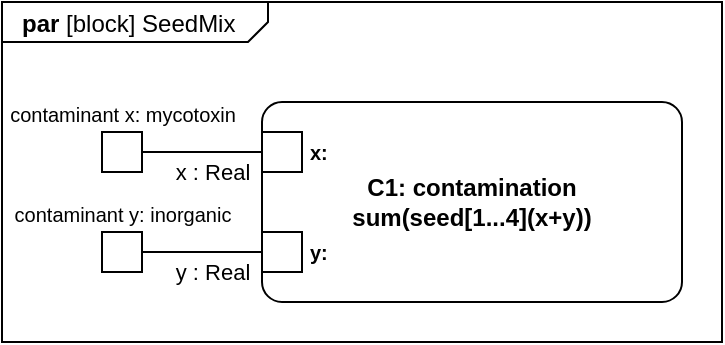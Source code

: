 <mxfile version="20.2.3" type="device"><diagram id="2Q2RPA_Fx0iCzWGz9Lfv" name="Page-1"><mxGraphModel dx="1092" dy="850" grid="1" gridSize="10" guides="1" tooltips="1" connect="1" arrows="1" fold="1" page="1" pageScale="1" pageWidth="1169" pageHeight="827" math="0" shadow="0"><root><mxCell id="0"/><mxCell id="1" parent="0"/><mxCell id="R8utckTXOrOk7I_lDAv4-4" value="&lt;p style=&quot;margin:0px;margin-top:4px;margin-left:10px;text-align:left;&quot;&gt;&lt;b&gt;par&lt;/b&gt;   [block] SeedMix&lt;/p&gt;" style="html=1;shape=mxgraph.sysml.package;labelX=133;align=left;spacingLeft=10;overflow=fill;whiteSpace=wrap;strokeWidth=1;recursiveResize=0;" vertex="1" parent="1"><mxGeometry x="225" y="170" width="360" height="170" as="geometry"/></mxCell><mxCell id="R8utckTXOrOk7I_lDAv4-5" value="C1: contamination&lt;br&gt;sum(seed[1...4](x+y))" style="strokeColor=inherit;fillColor=inherit;gradientColor=inherit;html=1;shape=mxgraph.sysml.paramDgm;fontStyle=1;whiteSpace=wrap;align=center;" vertex="1" parent="R8utckTXOrOk7I_lDAv4-4"><mxGeometry x="130" y="50" width="210" height="100" as="geometry"/></mxCell><mxCell id="R8utckTXOrOk7I_lDAv4-6" value="x:" style="html=1;resizable=0;align=left;verticalAlign=middle;labelPosition=left;verticalLabelPosition=middle;labelBackgroundColor=none;fontSize=10;spacingLeft=22;fontStyle=1;" connectable="0" vertex="1" parent="R8utckTXOrOk7I_lDAv4-5"><mxGeometry y="25" as="geometry"/></mxCell><mxCell id="R8utckTXOrOk7I_lDAv4-7" value="y:" style="html=1;resizable=0;align=left;verticalAlign=middle;labelPosition=left;verticalLabelPosition=middle;labelBackgroundColor=none;fontSize=10;spacingLeft=22;fontStyle=1;" connectable="0" vertex="1" parent="R8utckTXOrOk7I_lDAv4-5"><mxGeometry y="75" as="geometry"/></mxCell><mxCell id="R8utckTXOrOk7I_lDAv4-8" value="contaminant x: mycotoxin" style="strokeColor=inherit;fillColor=inherit;gradientColor=inherit;shape=rect;html=1;fontSize=10;verticalLabelPosition=top;verticalAlign=bottom;" vertex="1" parent="R8utckTXOrOk7I_lDAv4-4"><mxGeometry x="50" y="65" width="20" height="20" as="geometry"/></mxCell><mxCell id="R8utckTXOrOk7I_lDAv4-9" value="contaminant y: inorganic" style="strokeColor=inherit;fillColor=inherit;gradientColor=inherit;shape=rect;html=1;fontSize=10;verticalLabelPosition=top;verticalAlign=bottom;" vertex="1" parent="R8utckTXOrOk7I_lDAv4-4"><mxGeometry x="50" y="115" width="20" height="20" as="geometry"/></mxCell><mxCell id="R8utckTXOrOk7I_lDAv4-10" value="" style="strokeColor=inherit;fillColor=inherit;gradientColor=inherit;endArrow=none;html=1;edgeStyle=none;exitY=0.25;exitX=0;entryY=0.5;entryX=1;rounded=0;" edge="1" parent="R8utckTXOrOk7I_lDAv4-4" source="R8utckTXOrOk7I_lDAv4-5" target="R8utckTXOrOk7I_lDAv4-8"><mxGeometry x="1" relative="1" as="geometry"/></mxCell><mxCell id="R8utckTXOrOk7I_lDAv4-12" value="x : Real" style="edgeLabel;html=1;align=center;verticalAlign=middle;resizable=0;points=[];" vertex="1" connectable="0" parent="R8utckTXOrOk7I_lDAv4-10"><mxGeometry x="0.367" relative="1" as="geometry"><mxPoint x="16" y="10" as="offset"/></mxGeometry></mxCell><mxCell id="R8utckTXOrOk7I_lDAv4-11" value="" style="strokeColor=inherit;fillColor=inherit;gradientColor=inherit;endArrow=none;html=1;edgeStyle=none;exitY=0.75;exitX=0;entryY=0.5;entryX=1;rounded=0;" edge="1" parent="R8utckTXOrOk7I_lDAv4-4" source="R8utckTXOrOk7I_lDAv4-5" target="R8utckTXOrOk7I_lDAv4-9"><mxGeometry x="1" relative="1" as="geometry"/></mxCell><mxCell id="R8utckTXOrOk7I_lDAv4-13" value="y : Real" style="edgeLabel;html=1;align=center;verticalAlign=middle;resizable=0;points=[];" vertex="1" connectable="0" parent="R8utckTXOrOk7I_lDAv4-11"><mxGeometry x="0.1" y="1" relative="1" as="geometry"><mxPoint x="8" y="9" as="offset"/></mxGeometry></mxCell></root></mxGraphModel></diagram></mxfile>